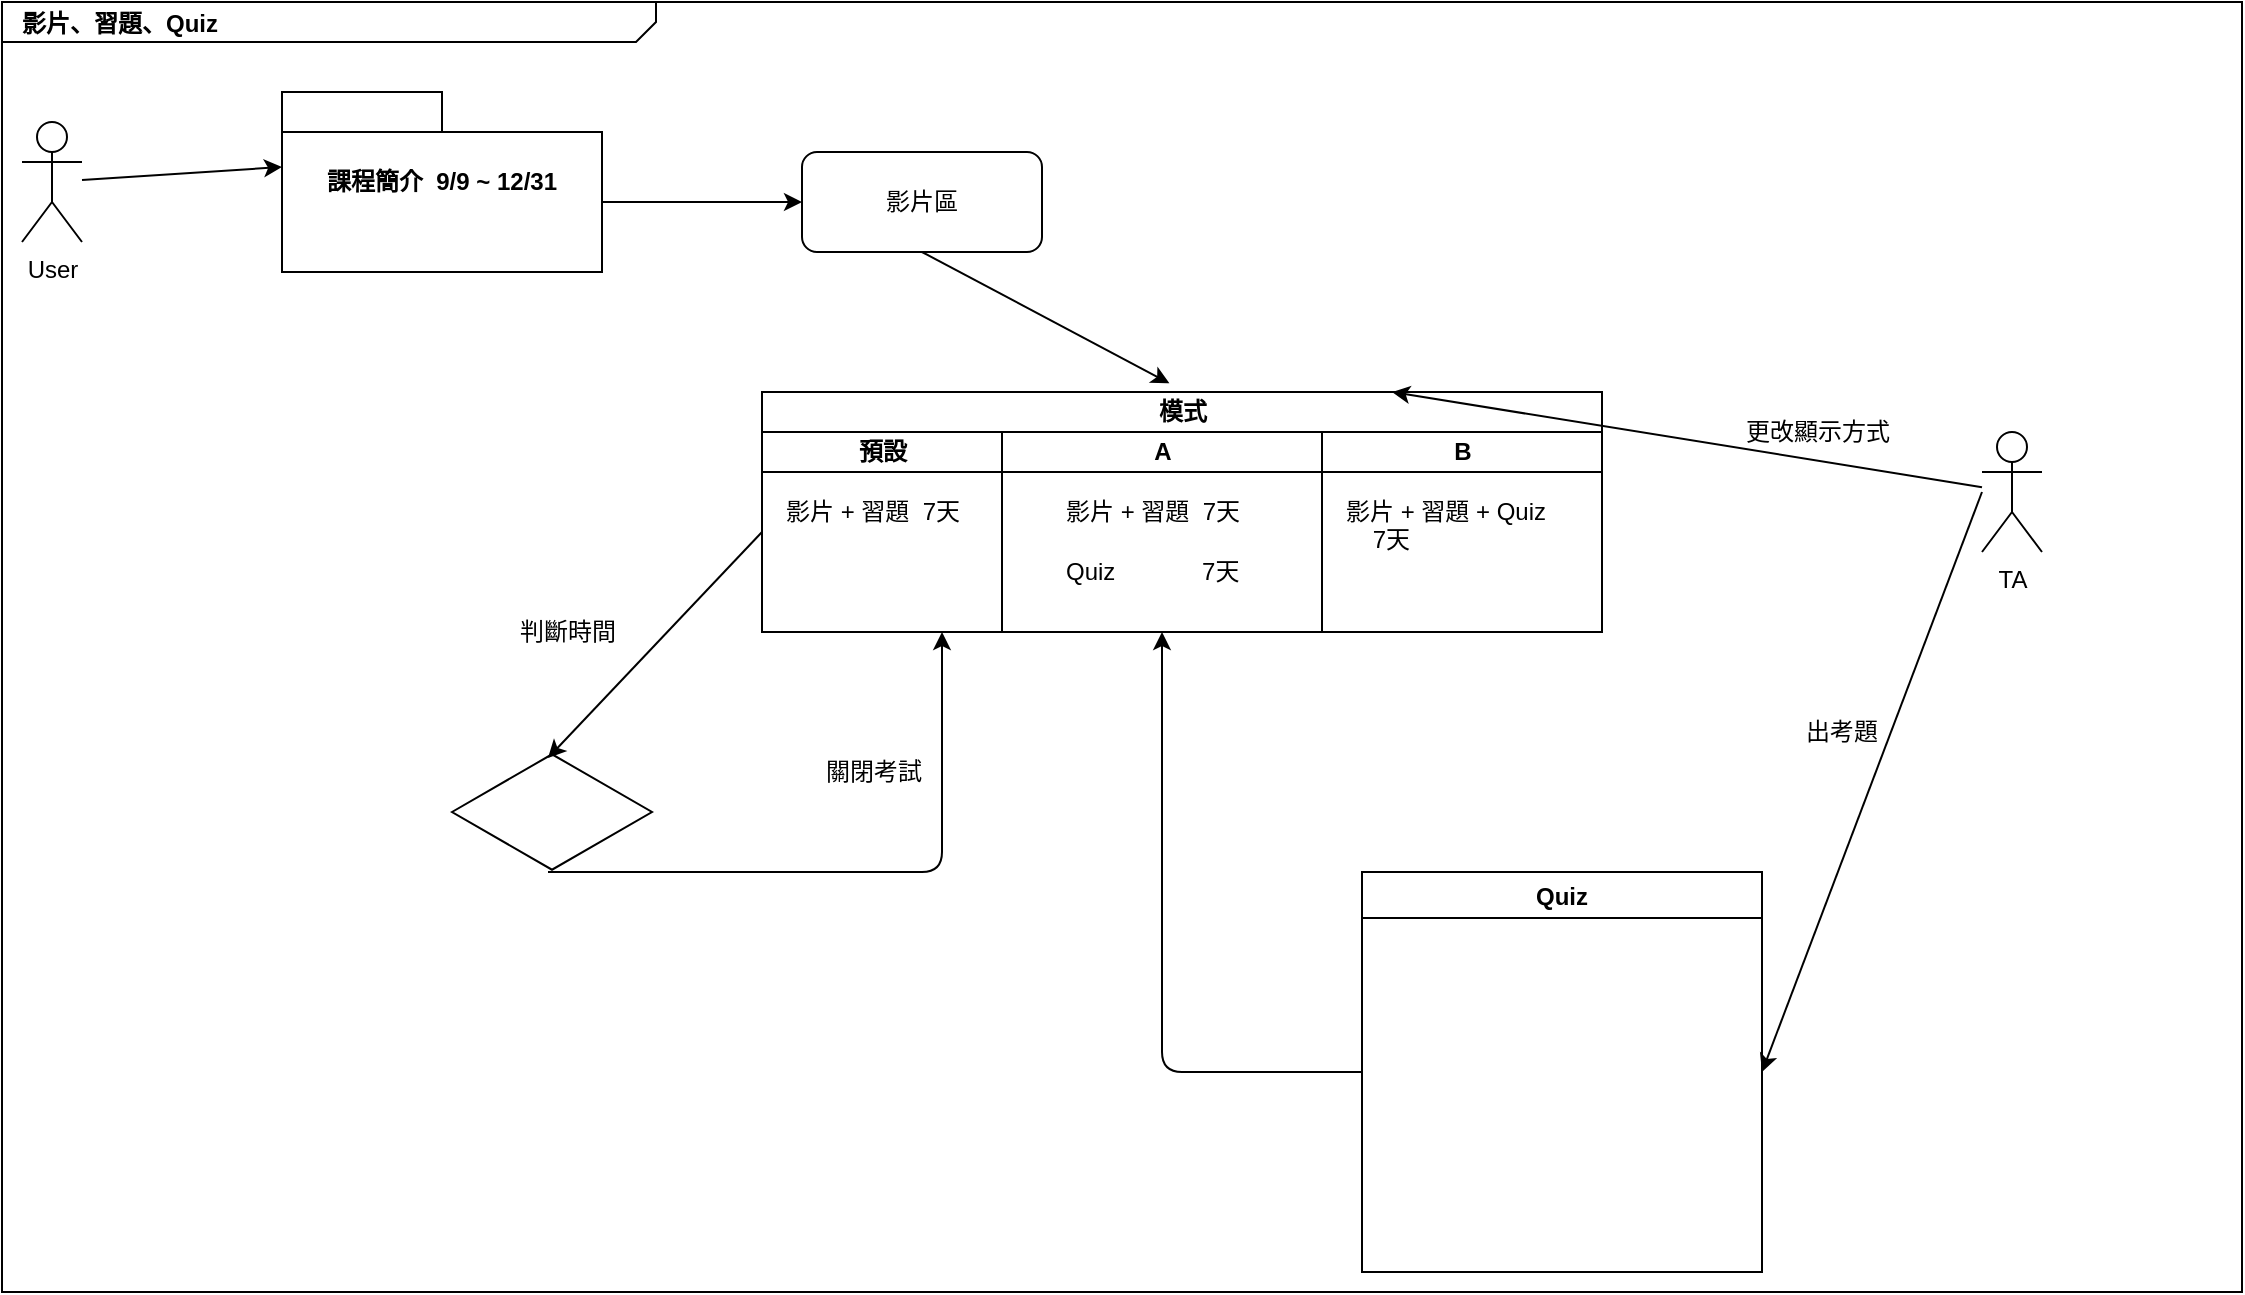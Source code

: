 <mxfile version="11.1.2" type="github"><diagram name="Page-1" id="929967ad-93f9-6ef4-fab6-5d389245f69c"><mxGraphModel dx="1662" dy="764" grid="1" gridSize="10" guides="1" tooltips="1" connect="1" arrows="1" fold="1" page="1" pageScale="1.5" pageWidth="1169" pageHeight="826" background="none" math="0" shadow="0"><root><mxCell id="0" style=";html=1;"/><mxCell id="1" style=";html=1;" parent="0"/><mxCell id="1672d66443f91eb5-1" value="&lt;p style=&quot;margin: 0px ; margin-top: 4px ; margin-left: 10px ; text-align: left&quot;&gt;&lt;b&gt;影片、習題、Quiz&lt;/b&gt;&lt;/p&gt;" style="html=1;strokeWidth=1;shape=mxgraph.sysml.package;html=1;overflow=fill;whiteSpace=wrap;fillColor=none;gradientColor=none;fontSize=12;align=center;labelX=327.64;" parent="1" vertex="1"><mxGeometry x="60" y="35" width="1120" height="645" as="geometry"/></mxCell><mxCell id="1672d66443f91eb5-2" value="課程簡介&amp;nbsp; 9/9 ~ 12/31" style="shape=folder;tabWidth=80;tabHeight=20;tabPosition=left;strokeWidth=1;html=1;whiteSpace=wrap;align=center;fillColor=#ffffff;fontSize=12;strokeColor=#000000;fontStyle=1" parent="1" vertex="1"><mxGeometry x="200" y="80" width="160" height="90" as="geometry"/></mxCell><mxCell id="Ly7xwCgP36lof9svMQ4_-3" value="模式" style="swimlane;html=1;childLayout=stackLayout;resizeParent=1;resizeParentMax=0;startSize=20;" vertex="1" parent="1"><mxGeometry x="440" y="230" width="420" height="120" as="geometry"/></mxCell><mxCell id="Ly7xwCgP36lof9svMQ4_-4" value="預設" style="swimlane;html=1;startSize=20;" vertex="1" parent="Ly7xwCgP36lof9svMQ4_-3"><mxGeometry y="20" width="120" height="100" as="geometry"/></mxCell><mxCell id="Ly7xwCgP36lof9svMQ4_-7" value="影片 + 習題&amp;nbsp; 7天" style="text;html=1;resizable=0;points=[];autosize=1;align=left;verticalAlign=top;spacingTop=-4;" vertex="1" parent="Ly7xwCgP36lof9svMQ4_-4"><mxGeometry x="10" y="30" width="100" height="20" as="geometry"/></mxCell><mxCell id="Ly7xwCgP36lof9svMQ4_-5" value="A" style="swimlane;html=1;startSize=20;" vertex="1" parent="Ly7xwCgP36lof9svMQ4_-3"><mxGeometry x="120" y="20" width="160" height="100" as="geometry"/></mxCell><mxCell id="Ly7xwCgP36lof9svMQ4_-6" value="B" style="swimlane;html=1;startSize=20;" vertex="1" parent="Ly7xwCgP36lof9svMQ4_-3"><mxGeometry x="280" y="20" width="140" height="100" as="geometry"/></mxCell><mxCell id="Ly7xwCgP36lof9svMQ4_-12" value="&lt;span style=&quot;white-space: normal&quot;&gt;影片區&lt;/span&gt;" style="rounded=1;whiteSpace=wrap;html=1;" vertex="1" parent="1"><mxGeometry x="460" y="110" width="120" height="50" as="geometry"/></mxCell><mxCell id="Ly7xwCgP36lof9svMQ4_-14" value="" style="endArrow=classic;html=1;exitX=0;exitY=0;exitDx=160;exitDy=55;exitPerimeter=0;entryX=0;entryY=0.5;entryDx=0;entryDy=0;" edge="1" parent="1" source="1672d66443f91eb5-2" target="Ly7xwCgP36lof9svMQ4_-12"><mxGeometry width="50" height="50" relative="1" as="geometry"><mxPoint x="40" y="1000" as="sourcePoint"/><mxPoint x="90" y="950" as="targetPoint"/></mxGeometry></mxCell><mxCell id="Ly7xwCgP36lof9svMQ4_-15" value="User" style="shape=umlActor;verticalLabelPosition=bottom;labelBackgroundColor=#ffffff;verticalAlign=top;html=1;outlineConnect=0;" vertex="1" parent="1"><mxGeometry x="70" y="95" width="30" height="60" as="geometry"/></mxCell><mxCell id="Ly7xwCgP36lof9svMQ4_-16" value="" style="endArrow=classic;html=1;entryX=0;entryY=0;entryDx=0;entryDy=37.5;entryPerimeter=0;" edge="1" parent="1" source="Ly7xwCgP36lof9svMQ4_-15" target="1672d66443f91eb5-2"><mxGeometry width="50" height="50" relative="1" as="geometry"><mxPoint x="40" y="1000" as="sourcePoint"/><mxPoint x="90" y="950" as="targetPoint"/></mxGeometry></mxCell><mxCell id="Ly7xwCgP36lof9svMQ4_-17" value="" style="endArrow=classic;html=1;exitX=0.5;exitY=1;exitDx=0;exitDy=0;entryX=0.485;entryY=-0.036;entryDx=0;entryDy=0;entryPerimeter=0;" edge="1" parent="1" source="Ly7xwCgP36lof9svMQ4_-12" target="Ly7xwCgP36lof9svMQ4_-3"><mxGeometry width="50" height="50" relative="1" as="geometry"><mxPoint x="40" y="1000" as="sourcePoint"/><mxPoint x="90" y="950" as="targetPoint"/></mxGeometry></mxCell><mxCell id="Ly7xwCgP36lof9svMQ4_-18" value="TA" style="shape=umlActor;verticalLabelPosition=bottom;labelBackgroundColor=#ffffff;verticalAlign=top;html=1;outlineConnect=0;" vertex="1" parent="1"><mxGeometry x="1050" y="250" width="30" height="60" as="geometry"/></mxCell><mxCell id="Ly7xwCgP36lof9svMQ4_-21" value="" style="endArrow=classic;html=1;entryX=0.75;entryY=0;entryDx=0;entryDy=0;" edge="1" parent="1" source="Ly7xwCgP36lof9svMQ4_-18" target="Ly7xwCgP36lof9svMQ4_-3"><mxGeometry width="50" height="50" relative="1" as="geometry"><mxPoint x="850" y="460" as="sourcePoint"/><mxPoint x="90" y="950" as="targetPoint"/></mxGeometry></mxCell><mxCell id="Ly7xwCgP36lof9svMQ4_-22" value="更改顯示方式" style="text;html=1;resizable=0;points=[];autosize=1;align=left;verticalAlign=top;spacingTop=-4;" vertex="1" parent="1"><mxGeometry x="930" y="240" width="90" height="20" as="geometry"/></mxCell><mxCell id="Ly7xwCgP36lof9svMQ4_-24" value="Quiz" style="swimlane;" vertex="1" parent="1"><mxGeometry x="740" y="470" width="200" height="200" as="geometry"/></mxCell><mxCell id="Ly7xwCgP36lof9svMQ4_-26" value="" style="endArrow=classic;html=1;entryX=1;entryY=0.5;entryDx=0;entryDy=0;" edge="1" parent="1" target="Ly7xwCgP36lof9svMQ4_-24"><mxGeometry width="50" height="50" relative="1" as="geometry"><mxPoint x="1050" y="280" as="sourcePoint"/><mxPoint x="670" y="350" as="targetPoint"/></mxGeometry></mxCell><mxCell id="Ly7xwCgP36lof9svMQ4_-27" value="出考題" style="text;html=1;resizable=0;points=[];autosize=1;align=left;verticalAlign=top;spacingTop=-4;" vertex="1" parent="1"><mxGeometry x="960" y="390" width="50" height="20" as="geometry"/></mxCell><mxCell id="Ly7xwCgP36lof9svMQ4_-28" value="" style="edgeStyle=segmentEdgeStyle;endArrow=classic;html=1;exitX=0;exitY=0.5;exitDx=0;exitDy=0;entryX=0.5;entryY=1;entryDx=0;entryDy=0;" edge="1" parent="1" source="Ly7xwCgP36lof9svMQ4_-24" target="Ly7xwCgP36lof9svMQ4_-5"><mxGeometry width="50" height="50" relative="1" as="geometry"><mxPoint x="40" y="1000" as="sourcePoint"/><mxPoint x="90" y="950" as="targetPoint"/></mxGeometry></mxCell><mxCell id="Ly7xwCgP36lof9svMQ4_-30" value="Quiz&amp;nbsp; &amp;nbsp; &amp;nbsp; &amp;nbsp; &amp;nbsp; &amp;nbsp; &amp;nbsp;7天" style="text;html=1;resizable=0;points=[];autosize=1;align=left;verticalAlign=top;spacingTop=-4;" vertex="1" parent="1"><mxGeometry x="590" y="310" width="100" height="20" as="geometry"/></mxCell><mxCell id="Ly7xwCgP36lof9svMQ4_-31" value="影片 + 習題&amp;nbsp; 7天" style="text;html=1;resizable=0;points=[];autosize=1;align=left;verticalAlign=top;spacingTop=-4;" vertex="1" parent="1"><mxGeometry x="590" y="280" width="100" height="20" as="geometry"/></mxCell><mxCell id="Ly7xwCgP36lof9svMQ4_-29" value="影片 + 習題 + Quiz&lt;br&gt;&amp;nbsp; &amp;nbsp; 7天" style="text;html=1;resizable=0;points=[];autosize=1;align=left;verticalAlign=top;spacingTop=-4;" vertex="1" parent="1"><mxGeometry x="730" y="280" width="120" height="30" as="geometry"/></mxCell><mxCell id="Ly7xwCgP36lof9svMQ4_-33" value="" style="html=1;whiteSpace=wrap;aspect=fixed;shape=isoRectangle;" vertex="1" parent="1"><mxGeometry x="285" y="410" width="100" height="60" as="geometry"/></mxCell><mxCell id="Ly7xwCgP36lof9svMQ4_-34" value="" style="endArrow=classic;html=1;exitX=0;exitY=0.5;exitDx=0;exitDy=0;entryX=0.48;entryY=0.05;entryDx=0;entryDy=0;entryPerimeter=0;" edge="1" parent="1" source="Ly7xwCgP36lof9svMQ4_-4" target="Ly7xwCgP36lof9svMQ4_-33"><mxGeometry width="50" height="50" relative="1" as="geometry"><mxPoint x="60" y="750" as="sourcePoint"/><mxPoint x="110" y="700" as="targetPoint"/></mxGeometry></mxCell><mxCell id="Ly7xwCgP36lof9svMQ4_-35" value="" style="edgeStyle=elbowEdgeStyle;elbow=horizontal;endArrow=classic;html=1;exitX=0.48;exitY=1;exitDx=0;exitDy=0;exitPerimeter=0;entryX=0.75;entryY=1;entryDx=0;entryDy=0;" edge="1" parent="1" source="Ly7xwCgP36lof9svMQ4_-33" target="Ly7xwCgP36lof9svMQ4_-4"><mxGeometry width="50" height="50" relative="1" as="geometry"><mxPoint x="60" y="750" as="sourcePoint"/><mxPoint x="110" y="700" as="targetPoint"/><Array as="points"><mxPoint x="530" y="410"/></Array></mxGeometry></mxCell><mxCell id="Ly7xwCgP36lof9svMQ4_-36" value="判斷時間" style="text;html=1;resizable=0;points=[];autosize=1;align=left;verticalAlign=top;spacingTop=-4;" vertex="1" parent="1"><mxGeometry x="317" y="340" width="60" height="20" as="geometry"/></mxCell><mxCell id="Ly7xwCgP36lof9svMQ4_-37" value="關閉考試" style="text;html=1;resizable=0;points=[];autosize=1;align=left;verticalAlign=top;spacingTop=-4;" vertex="1" parent="1"><mxGeometry x="470" y="410" width="60" height="20" as="geometry"/></mxCell></root></mxGraphModel></diagram></mxfile>